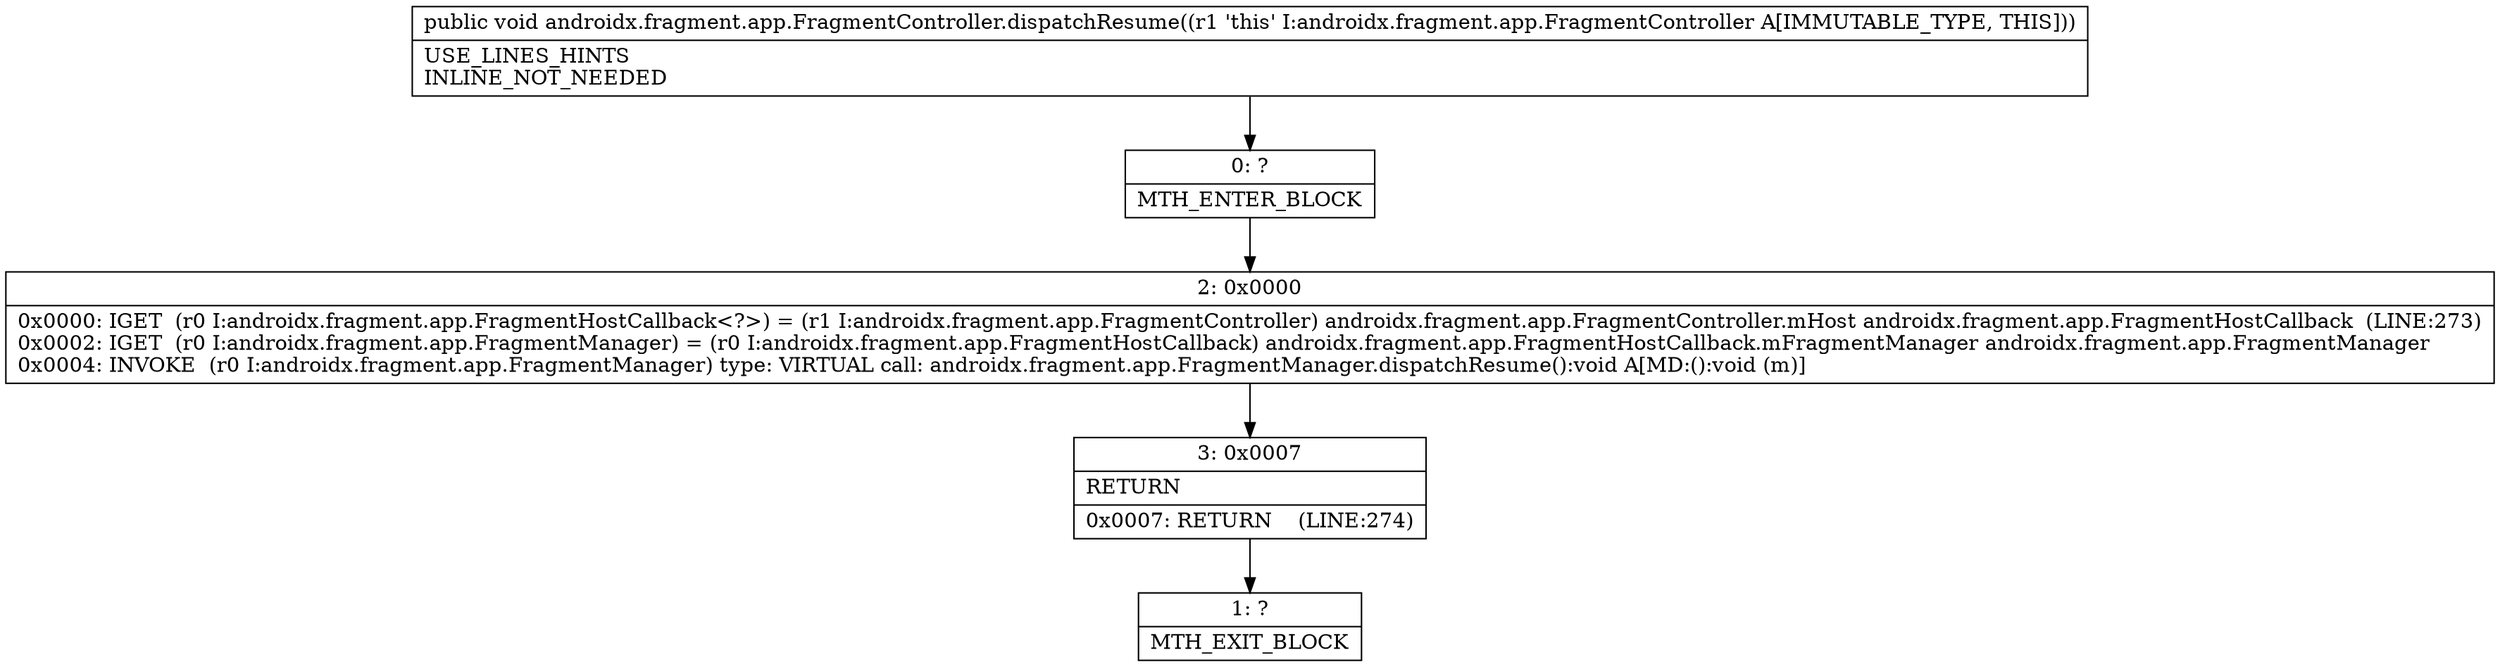digraph "CFG forandroidx.fragment.app.FragmentController.dispatchResume()V" {
Node_0 [shape=record,label="{0\:\ ?|MTH_ENTER_BLOCK\l}"];
Node_2 [shape=record,label="{2\:\ 0x0000|0x0000: IGET  (r0 I:androidx.fragment.app.FragmentHostCallback\<?\>) = (r1 I:androidx.fragment.app.FragmentController) androidx.fragment.app.FragmentController.mHost androidx.fragment.app.FragmentHostCallback  (LINE:273)\l0x0002: IGET  (r0 I:androidx.fragment.app.FragmentManager) = (r0 I:androidx.fragment.app.FragmentHostCallback) androidx.fragment.app.FragmentHostCallback.mFragmentManager androidx.fragment.app.FragmentManager \l0x0004: INVOKE  (r0 I:androidx.fragment.app.FragmentManager) type: VIRTUAL call: androidx.fragment.app.FragmentManager.dispatchResume():void A[MD:():void (m)]\l}"];
Node_3 [shape=record,label="{3\:\ 0x0007|RETURN\l|0x0007: RETURN    (LINE:274)\l}"];
Node_1 [shape=record,label="{1\:\ ?|MTH_EXIT_BLOCK\l}"];
MethodNode[shape=record,label="{public void androidx.fragment.app.FragmentController.dispatchResume((r1 'this' I:androidx.fragment.app.FragmentController A[IMMUTABLE_TYPE, THIS]))  | USE_LINES_HINTS\lINLINE_NOT_NEEDED\l}"];
MethodNode -> Node_0;Node_0 -> Node_2;
Node_2 -> Node_3;
Node_3 -> Node_1;
}

